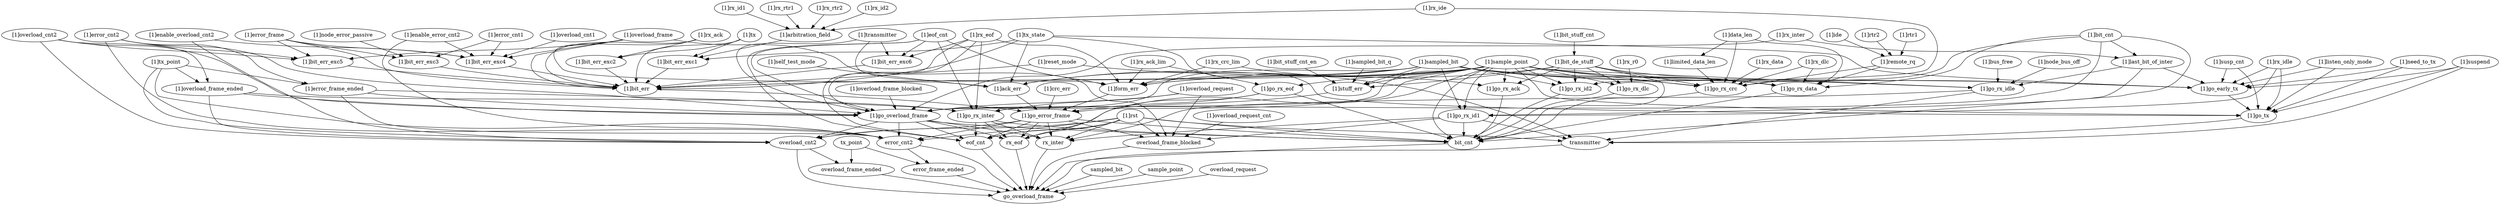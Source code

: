 strict digraph "" {
	rx_eof	 [complexity=18,
		importance=0.0067637981874,
		rank=0.000375766565967];
	go_overload_frame	 [complexity=0,
		importance=0.00470345717863,
		rank=0.0];
	rx_eof -> go_overload_frame;
	"[1]go_rx_ack"	 [complexity=28,
		importance=0.0202529273835,
		rank=0.000723318835125];
	bit_cnt	 [complexity=18,
		importance=0.00920952120005,
		rank=0.000511640066669];
	"[1]go_rx_ack" -> bit_cnt;
	"[1]bit_cnt"	 [complexity=36,
		importance=0.0268917435438,
		rank=0.000746992876217];
	"[1]go_overload_frame"	 [complexity=28,
		importance=0.0231224995787,
		rank=0.000825803556383];
	"[1]bit_cnt" -> "[1]go_overload_frame";
	"[1]go_rx_crc"	 [complexity=28,
		importance=0.0218158285121,
		rank=0.000779136732575];
	"[1]bit_cnt" -> "[1]go_rx_crc";
	"[1]go_rx_data"	 [complexity=28,
		importance=0.0209094594051,
		rank=0.000746766407324];
	"[1]bit_cnt" -> "[1]go_rx_data";
	"[1]bit_cnt" -> bit_cnt;
	"[1]last_bit_of_inter"	 [complexity=33,
		importance=0.0223856795224,
		rank=0.000678353924921];
	"[1]bit_cnt" -> "[1]last_bit_of_inter";
	"[1]bus_free"	 [complexity=28,
		importance=0.0190050828665,
		rank=0.000678752959519];
	"[1]go_rx_idle"	 [complexity=22,
		importance=0.0159955517405,
		rank=0.000727070533657];
	"[1]bus_free" -> "[1]go_rx_idle";
	"[1]bit_err_exc6"	 [complexity=50,
		importance=0.0331252407274,
		rank=0.000662504814547];
	"[1]bit_err"	 [complexity=35,
		importance=0.0310929797005,
		rank=0.000888370848587];
	"[1]bit_err_exc6" -> "[1]bit_err";
	"[1]bit_err_exc1"	 [complexity=50,
		importance=0.0338107845386,
		rank=0.000676215690772];
	"[1]bit_err_exc1" -> "[1]bit_err";
	"[1]bit_err_exc2"	 [complexity=50,
		importance=0.0335101169548,
		rank=0.000670202339096];
	"[1]bit_err_exc2" -> "[1]bit_err";
	"[1]bit_err_exc3"	 [complexity=50,
		importance=0.0329961384173,
		rank=0.000659922768345];
	"[1]bit_err_exc3" -> "[1]bit_err";
	"[1]overload_cnt1"	 [complexity=57,
		importance=0.0357496587446,
		rank=0.00062718699552];
	"[1]bit_err_exc4"	 [complexity=50,
		importance=0.0334429228608,
		rank=0.000668858457216];
	"[1]overload_cnt1" -> "[1]bit_err_exc4";
	overload_frame_blocked	 [complexity=18,
		importance=0.00737007495298,
		rank=0.000409448608499];
	overload_frame_blocked -> go_overload_frame;
	"[1]go_overload_frame" -> rx_eof;
	rx_inter	 [complexity=18,
		importance=0.0068732461955,
		rank=0.000381847010861];
	"[1]go_overload_frame" -> rx_inter;
	"[1]go_overload_frame" -> bit_cnt;
	eof_cnt	 [complexity=18,
		importance=0.00699827975749,
		rank=0.00038879331986];
	"[1]go_overload_frame" -> eof_cnt;
	error_cnt2	 [complexity=21,
		importance=0.00891531443195,
		rank=0.000424538782474];
	"[1]go_overload_frame" -> error_cnt2;
	overload_cnt2	 [complexity=21,
		importance=0.0092527789905,
		rank=0.000440608523357];
	"[1]go_overload_frame" -> overload_cnt2;
	"[1]rx_ack_lim"	 [complexity=38,
		importance=0.0254067675689,
		rank=0.000668599146551];
	"[1]form_err"	 [complexity=35,
		importance=0.0240869880879,
		rank=0.000688199659655];
	"[1]rx_ack_lim" -> "[1]form_err";
	"[1]go_rx_eof"	 [complexity=35,
		importance=0.023368438259,
		rank=0.000667669664543];
	"[1]rx_ack_lim" -> "[1]go_rx_eof";
	"[1]arbitration_field"	 [complexity=54,
		importance=0.0366159787097,
		rank=0.000678073679809];
	"[1]arbitration_field" -> "[1]bit_err_exc1";
	error_frame_ended	 [complexity=18,
		importance=0.00662848040622,
		rank=0.000368248911457];
	error_frame_ended -> go_overload_frame;
	"[1]bit_err_exc4" -> "[1]bit_err";
	"[1]bit_err_exc5"	 [complexity=50,
		importance=0.0333714044086,
		rank=0.000667428088172];
	"[1]bit_err_exc5" -> "[1]bit_err";
	transmitter	 [complexity=18,
		importance=0.00737882152181,
		rank=0.000409934528989];
	"[1]go_rx_idle" -> transmitter;
	"[1]go_rx_idle" -> rx_inter;
	"[1]go_rx_crc" -> bit_cnt;
	"[1]rx_ack"	 [complexity=53,
		importance=0.0355086322823,
		rank=0.000669974194005];
	"[1]rx_ack" -> "[1]bit_err_exc2";
	"[1]ack_err"	 [complexity=35,
		importance=0.0242083978773,
		rank=0.000691668510781];
	"[1]rx_ack" -> "[1]ack_err";
	"[1]rx_ack" -> "[1]bit_err";
	"[1]rx_crc_lim"	 [complexity=49,
		importance=0.026129700579,
		rank=0.000533259195491];
	"[1]rx_crc_lim" -> "[1]go_rx_ack";
	"[1]rx_crc_lim" -> "[1]form_err";
	"[1]go_rx_data" -> bit_cnt;
	"[1]sampled_bit"	 [complexity=33,
		importance=0.0220077729788,
		rank=0.000666902211478];
	"[1]sampled_bit" -> "[1]go_overload_frame";
	"[1]sampled_bit" -> "[1]go_rx_idle";
	"[1]sampled_bit" -> "[1]go_rx_crc";
	"[1]sampled_bit" -> "[1]go_rx_data";
	"[1]stuff_err"	 [complexity=35,
		importance=0.0235965958176,
		rank=0.000674188451931];
	"[1]sampled_bit" -> "[1]stuff_err";
	"[1]go_rx_id1"	 [complexity=28,
		importance=0.0204293093824,
		rank=0.000729618192229];
	"[1]sampled_bit" -> "[1]go_rx_id1";
	"[1]sampled_bit" -> "[1]form_err";
	"[1]go_early_tx"	 [complexity=28,
		importance=0.0240029152001,
		rank=0.000857246971434];
	"[1]sampled_bit" -> "[1]go_early_tx";
	"[1]sampled_bit" -> "[1]ack_err";
	"[1]go_rx_id2"	 [complexity=28,
		importance=0.0202994273948,
		rank=0.000724979549815];
	"[1]sampled_bit" -> "[1]go_rx_id2";
	"[1]sampled_bit" -> "[1]bit_err";
	"[1]sample_point"	 [complexity=33,
		importance=0.0220077729788,
		rank=0.000666902211478];
	"[1]sample_point" -> "[1]go_rx_ack";
	"[1]sample_point" -> "[1]go_overload_frame";
	"[1]sample_point" -> "[1]go_rx_idle";
	"[1]sample_point" -> "[1]go_rx_crc";
	"[1]sample_point" -> "[1]go_rx_data";
	"[1]go_tx"	 [complexity=19,
		importance=0.0196134123501,
		rank=0.00103228486053];
	"[1]sample_point" -> "[1]go_tx";
	"[1]sample_point" -> "[1]stuff_err";
	"[1]sample_point" -> bit_cnt;
	"[1]sample_point" -> eof_cnt;
	"[1]sample_point" -> "[1]go_rx_id1";
	"[1]sample_point" -> "[1]form_err";
	"[1]sample_point" -> "[1]go_early_tx";
	"[1]go_rx_inter"	 [complexity=28,
		importance=0.0206857878916,
		rank=0.000738778138985];
	"[1]sample_point" -> "[1]go_rx_inter";
	"[1]sample_point" -> "[1]ack_err";
	"[1]sample_point" -> "[1]go_rx_id2";
	"[1]sample_point" -> "[1]bit_err";
	"[1]go_rx_dlc"	 [complexity=28,
		importance=0.0204221298289,
		rank=0.000729361779605];
	"[1]sample_point" -> "[1]go_rx_dlc";
	"[1]sample_point" -> "[1]go_rx_eof";
	transmitter -> go_overload_frame;
	rx_inter -> go_overload_frame;
	"[1]go_tx" -> transmitter;
	tx_point	 [complexity=21,
		importance=0.00824444512105,
		rank=0.000392592624812];
	tx_point -> error_frame_ended;
	overload_frame_ended	 [complexity=18,
		importance=0.00666598152469,
		rank=0.000370332306927];
	tx_point -> overload_frame_ended;
	"[1]go_error_frame"	 [complexity=28,
		importance=0.0216086794013,
		rank=0.000771738550046];
	"[1]stuff_err" -> "[1]go_error_frame";
	overload_frame_ended -> go_overload_frame;
	"[1]overload_cnt2"	 [complexity=55,
		importance=0.0359582018744,
		rank=0.000653785488625];
	"[1]overload_cnt2" -> "[1]go_overload_frame";
	"[1]overload_cnt2" -> "[1]bit_err_exc5";
	"[1]overload_frame_ended"	 [complexity=46,
		importance=0.0250850239248,
		rank=0.000545326607061];
	"[1]overload_cnt2" -> "[1]overload_frame_ended";
	"[1]overload_cnt2" -> overload_cnt2;
	"[1]limited_data_len"	 [complexity=39,
		importance=0.0234935133517,
		rank=0.000602397778249];
	"[1]limited_data_len" -> "[1]go_rx_crc";
	"[1]rst"	 [complexity=19,
		importance=0.0292070271965,
		rank=0.00153721195771];
	"[1]rst" -> rx_eof;
	"[1]rst" -> overload_frame_blocked;
	"[1]rst" -> transmitter;
	"[1]rst" -> rx_inter;
	"[1]rst" -> bit_cnt;
	"[1]rst" -> eof_cnt;
	"[1]rst" -> error_cnt2;
	"[1]rst" -> overload_cnt2;
	"[1]rx_r0"	 [complexity=32,
		importance=0.0226629954679,
		rank=0.000708218608372];
	"[1]rx_r0" -> "[1]go_rx_dlc";
	"[1]ide"	 [complexity=41,
		importance=0.0249024020941,
		rank=0.000607375660832];
	"[1]remote_rq"	 [complexity=36,
		importance=0.0230159924966,
		rank=0.000639333124907];
	"[1]ide" -> "[1]remote_rq";
	"[1]tx_point"	 [complexity=49,
		importance=0.0266634875212,
		rank=0.000544152806554];
	"[1]tx_point" -> error_cnt2;
	"[1]tx_point" -> "[1]overload_frame_ended";
	"[1]tx_point" -> overload_cnt2;
	"[1]error_frame_ended"	 [complexity=46,
		importance=0.0250475228063,
		rank=0.000544511365355];
	"[1]tx_point" -> "[1]error_frame_ended";
	bit_cnt -> go_overload_frame;
	sampled_bit	 [complexity=18,
		importance=0.00628192077499,
		rank=0.000348995598611];
	sampled_bit -> go_overload_frame;
	eof_cnt -> go_overload_frame;
	"[1]go_rx_id1" -> overload_frame_blocked;
	"[1]go_rx_id1" -> transmitter;
	"[1]go_rx_id1" -> rx_inter;
	"[1]go_rx_id1" -> bit_cnt;
	error_cnt2 -> error_frame_ended;
	error_cnt2 -> go_overload_frame;
	"[1]susp_cnt"	 [complexity=38,
		importance=0.0276040665862,
		rank=0.0007264228049];
	"[1]susp_cnt" -> "[1]go_tx";
	"[1]susp_cnt" -> "[1]go_early_tx";
	"[1]transmitter"	 [complexity=54,
		importance=0.0358006050706,
		rank=0.000662974167973];
	"[1]transmitter" -> "[1]bit_err_exc6";
	"[1]transmitter" -> "[1]go_overload_frame";
	"[1]transmitter" -> "[1]form_err";
	"[1]listen_only_mode"	 [complexity=38,
		importance=0.0255813787965,
		rank=0.000673194178856];
	"[1]listen_only_mode" -> "[1]go_tx";
	"[1]listen_only_mode" -> "[1]go_early_tx";
	"[1]last_bit_of_inter" -> "[1]go_rx_idle";
	"[1]last_bit_of_inter" -> "[1]go_rx_id1";
	"[1]last_bit_of_inter" -> "[1]go_early_tx";
	"[1]overload_frame_ended" -> "[1]go_overload_frame";
	"[1]overload_frame_ended" -> "[1]go_rx_inter";
	"[1]overload_frame_ended" -> overload_cnt2;
	"[1]form_err" -> "[1]go_error_frame";
	"[1]error_frame"	 [complexity=55,
		importance=0.0353309392347,
		rank=0.000642380713358];
	"[1]error_frame" -> "[1]bit_err_exc3";
	"[1]error_frame" -> "[1]bit_err_exc4";
	"[1]error_frame" -> "[1]bit_err_exc5";
	"[1]error_frame" -> "[1]bit_err";
	"[1]rx_data"	 [complexity=39,
		importance=0.0241120250745,
		rank=0.000618257053191];
	"[1]rx_data" -> "[1]go_rx_crc";
	"[1]node_error_passive"	 [complexity=54,
		importance=0.0374564713146,
		rank=0.000693638357677];
	"[1]node_error_passive" -> "[1]bit_err_exc3";
	"[1]rx_inter"	 [complexity=36,
		importance=0.0245554685393,
		rank=0.000682096348313];
	"[1]rx_inter" -> "[1]go_overload_frame";
	"[1]rx_inter" -> "[1]last_bit_of_inter";
	"[1]go_early_tx" -> "[1]go_tx";
	"[1]go_rx_inter" -> rx_eof;
	"[1]go_rx_inter" -> rx_inter;
	"[1]go_rx_inter" -> bit_cnt;
	"[1]go_rx_inter" -> eof_cnt;
	"[1]rx_idle"	 [complexity=33,
		importance=0.0222899545945,
		rank=0.000675453169531];
	"[1]rx_idle" -> "[1]go_tx";
	"[1]rx_idle" -> "[1]go_rx_id1";
	"[1]rx_idle" -> "[1]go_early_tx";
	"[1]ack_err" -> "[1]go_error_frame";
	"[1]reset_mode"	 [complexity=50,
		importance=0.0326714432969,
		rank=0.000653428865938];
	"[1]reset_mode" -> transmitter;
	"[1]reset_mode" -> "[1]bit_err";
	"[1]go_rx_id2" -> bit_cnt;
	"[1]overload_frame"	 [complexity=55,
		importance=0.0352234947499,
		rank=0.000640427177271];
	"[1]overload_frame" -> overload_frame_blocked;
	"[1]overload_frame" -> "[1]bit_err_exc4";
	"[1]overload_frame" -> "[1]bit_err_exc5";
	"[1]overload_frame" -> "[1]bit_err";
	sample_point	 [complexity=18,
		importance=0.00628192077499,
		rank=0.000348995598611];
	sample_point -> go_overload_frame;
	"[1]need_to_tx"	 [complexity=38,
		importance=0.0303133240711,
		rank=0.000797719054502];
	"[1]need_to_tx" -> "[1]go_tx";
	"[1]need_to_tx" -> "[1]go_early_tx";
	"[1]enable_error_cnt2"	 [complexity=57,
		importance=0.0355612079943,
		rank=0.000623880842006];
	"[1]enable_error_cnt2" -> "[1]bit_err_exc4";
	"[1]enable_error_cnt2" -> error_cnt2;
	"[1]bit_err" -> "[1]go_error_frame";
	"[1]node_bus_off"	 [complexity=28,
		importance=0.0204556215336,
		rank=0.000730557911915];
	"[1]node_bus_off" -> "[1]go_rx_idle";
	"[1]rx_dlc"	 [complexity=36,
		importance=0.0236550067175,
		rank=0.00065708351993];
	"[1]rx_dlc" -> "[1]go_rx_crc";
	"[1]rx_dlc" -> "[1]go_rx_data";
	"[1]rx_ide"	 [complexity=33,
		importance=0.0230594763214,
		rank=0.000698772009738];
	"[1]rx_ide" -> "[1]arbitration_field";
	"[1]rx_ide" -> "[1]go_rx_id2";
	"[1]sampled_bit_q"	 [complexity=41,
		importance=0.0251750594139,
		rank=0.000614025839365];
	"[1]sampled_bit_q" -> "[1]stuff_err";
	"[1]rx_eof"	 [complexity=54,
		importance=0.0351855817361,
		rank=0.000651584846966];
	"[1]rx_eof" -> "[1]bit_err_exc6";
	"[1]rx_eof" -> "[1]go_overload_frame";
	"[1]rx_eof" -> eof_cnt;
	"[1]rx_eof" -> "[1]form_err";
	"[1]rx_eof" -> "[1]go_rx_inter";
	"[1]bit_stuff_cnt_en"	 [complexity=41,
		importance=0.0261122745442,
		rank=0.000636884744981];
	"[1]bit_stuff_cnt_en" -> "[1]stuff_err";
	"[1]rx_rtr2"	 [complexity=60,
		importance=0.0391955057052,
		rank=0.00065325842842];
	"[1]rx_rtr2" -> "[1]arbitration_field";
	"[1]data_len"	 [complexity=36,
		importance=0.0228938874547,
		rank=0.000635941318186];
	"[1]data_len" -> "[1]go_rx_crc";
	"[1]data_len" -> "[1]go_rx_data";
	"[1]data_len" -> "[1]limited_data_len";
	"[1]rx_id2"	 [complexity=60,
		importance=0.0390821422887,
		rank=0.000651369038145];
	"[1]rx_id2" -> "[1]arbitration_field";
	"[1]rtr2"	 [complexity=41,
		importance=0.0249303510108,
		rank=0.000608057341726];
	"[1]rtr2" -> "[1]remote_rq";
	"[1]rx_id1"	 [complexity=60,
		importance=0.0389769027616,
		rank=0.000649615046026];
	"[1]rx_id1" -> "[1]arbitration_field";
	"[1]tx"	 [complexity=54,
		importance=0.0452372501359,
		rank=0.000837726854368];
	"[1]tx" -> "[1]bit_err_exc1";
	"[1]tx" -> "[1]bit_err_exc2";
	"[1]tx" -> "[1]bit_err";
	"[1]suspend"	 [complexity=38,
		importance=0.0273157219275,
		rank=0.000718834787565];
	"[1]suspend" -> transmitter;
	"[1]suspend" -> "[1]go_tx";
	"[1]suspend" -> "[1]go_early_tx";
	"[1]rtr1"	 [complexity=41,
		importance=0.0249989453714,
		rank=0.000609730374913];
	"[1]rtr1" -> "[1]remote_rq";
	"[1]tx_state"	 [complexity=54,
		importance=0.0362080343149,
		rank=0.000670519153981];
	"[1]tx_state" -> "[1]bit_err_exc1";
	"[1]tx_state" -> "[1]go_tx";
	"[1]tx_state" -> "[1]go_early_tx";
	"[1]tx_state" -> "[1]ack_err";
	"[1]tx_state" -> "[1]bit_err";
	"[1]rx_rtr1"	 [complexity=60,
		importance=0.0392283619177,
		rank=0.000653806031962];
	"[1]rx_rtr1" -> "[1]arbitration_field";
	"[1]overload_request"	 [complexity=46,
		importance=0.0247009631751,
		rank=0.000536977460328];
	"[1]overload_request" -> overload_frame_blocked;
	"[1]overload_request" -> "[1]go_overload_frame";
	"[1]overload_request" -> "[1]go_rx_inter";
	"[1]bit_de_stuff"	 [complexity=33,
		importance=0.0223645112951,
		rank=0.000677712463488];
	"[1]bit_de_stuff" -> "[1]go_rx_ack";
	"[1]bit_de_stuff" -> "[1]go_rx_crc";
	"[1]bit_de_stuff" -> "[1]go_rx_data";
	"[1]bit_de_stuff" -> "[1]stuff_err";
	"[1]bit_de_stuff" -> bit_cnt;
	"[1]bit_de_stuff" -> "[1]form_err";
	"[1]bit_de_stuff" -> "[1]go_rx_id2";
	"[1]bit_de_stuff" -> "[1]go_rx_dlc";
	"[1]self_test_mode"	 [complexity=41,
		importance=0.0257868614737,
		rank=0.000628947840822];
	"[1]self_test_mode" -> "[1]ack_err";
	overload_request	 [complexity=18,
		importance=0.00628192077499,
		rank=0.000348995598611];
	overload_request -> go_overload_frame;
	"[1]remote_rq" -> "[1]go_rx_crc";
	"[1]remote_rq" -> "[1]go_rx_data";
	"[1]go_rx_dlc" -> bit_cnt;
	"[1]crc_err"	 [complexity=35,
		importance=0.0244775700816,
		rank=0.000699359145189];
	"[1]crc_err" -> "[1]go_error_frame";
	overload_cnt2 -> overload_frame_ended;
	overload_cnt2 -> go_overload_frame;
	"[1]go_error_frame" -> rx_eof;
	"[1]go_error_frame" -> overload_frame_blocked;
	"[1]go_error_frame" -> rx_inter;
	"[1]go_error_frame" -> bit_cnt;
	"[1]go_error_frame" -> eof_cnt;
	"[1]go_error_frame" -> error_cnt2;
	"[1]go_error_frame" -> overload_cnt2;
	"[1]overload_frame_blocked"	 [complexity=46,
		importance=0.0257891173531,
		rank=0.000560632985937];
	"[1]overload_frame_blocked" -> "[1]go_overload_frame";
	"[1]bit_stuff_cnt"	 [complexity=35,
		importance=0.0272302465537,
		rank=0.000778007044391];
	"[1]bit_stuff_cnt" -> "[1]bit_de_stuff";
	"[1]eof_cnt"	 [complexity=54,
		importance=0.0354200633062,
		rank=0.000655927098264];
	"[1]eof_cnt" -> "[1]bit_err_exc6";
	"[1]eof_cnt" -> "[1]go_overload_frame";
	"[1]eof_cnt" -> eof_cnt;
	"[1]eof_cnt" -> "[1]form_err";
	"[1]eof_cnt" -> "[1]go_rx_inter";
	"[1]error_cnt2"	 [complexity=55,
		importance=0.0356582384343,
		rank=0.000648331607897];
	"[1]error_cnt2" -> "[1]go_overload_frame";
	"[1]error_cnt2" -> "[1]bit_err_exc5";
	"[1]error_cnt2" -> error_cnt2;
	"[1]error_cnt2" -> "[1]error_frame_ended";
	"[1]enable_overload_cnt2"	 [complexity=57,
		importance=0.0364381765955,
		rank=0.000639266256062];
	"[1]enable_overload_cnt2" -> "[1]bit_err_exc4";
	"[1]enable_overload_cnt2" -> overload_cnt2;
	"[1]error_cnt1"	 [complexity=57,
		importance=0.0355003391776,
		rank=0.000622812968027];
	"[1]error_cnt1" -> "[1]bit_err_exc3";
	"[1]error_cnt1" -> "[1]bit_err_exc4";
	"[1]error_frame_ended" -> "[1]go_overload_frame";
	"[1]error_frame_ended" -> error_cnt2;
	"[1]error_frame_ended" -> "[1]go_rx_inter";
	"[1]go_rx_eof" -> rx_eof;
	"[1]go_rx_eof" -> bit_cnt;
	"[1]go_rx_eof" -> "[1]go_error_frame";
	"[1]overload_request_cnt"	 [complexity=21,
		importance=0.0100366927273,
		rank=0.000477937748921];
	"[1]overload_request_cnt" -> overload_frame_blocked;
}
